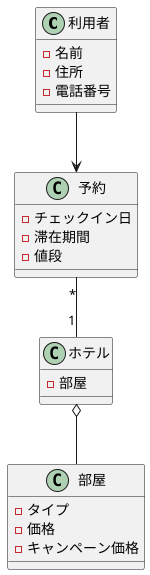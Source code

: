 @startuml 演習3-3
class 利用者{
- 名前
- 住所
- 電話番号
}
class ホテル{
- 部屋
}
class 部屋{
- タイプ
- 価格
- キャンペーン価格
}
class 予約{
- チェックイン日
- 滞在期間
- 値段
}
ホテル o-- 部屋
利用者 --> 予約
予約 "*"--"1" ホテル
@enduml